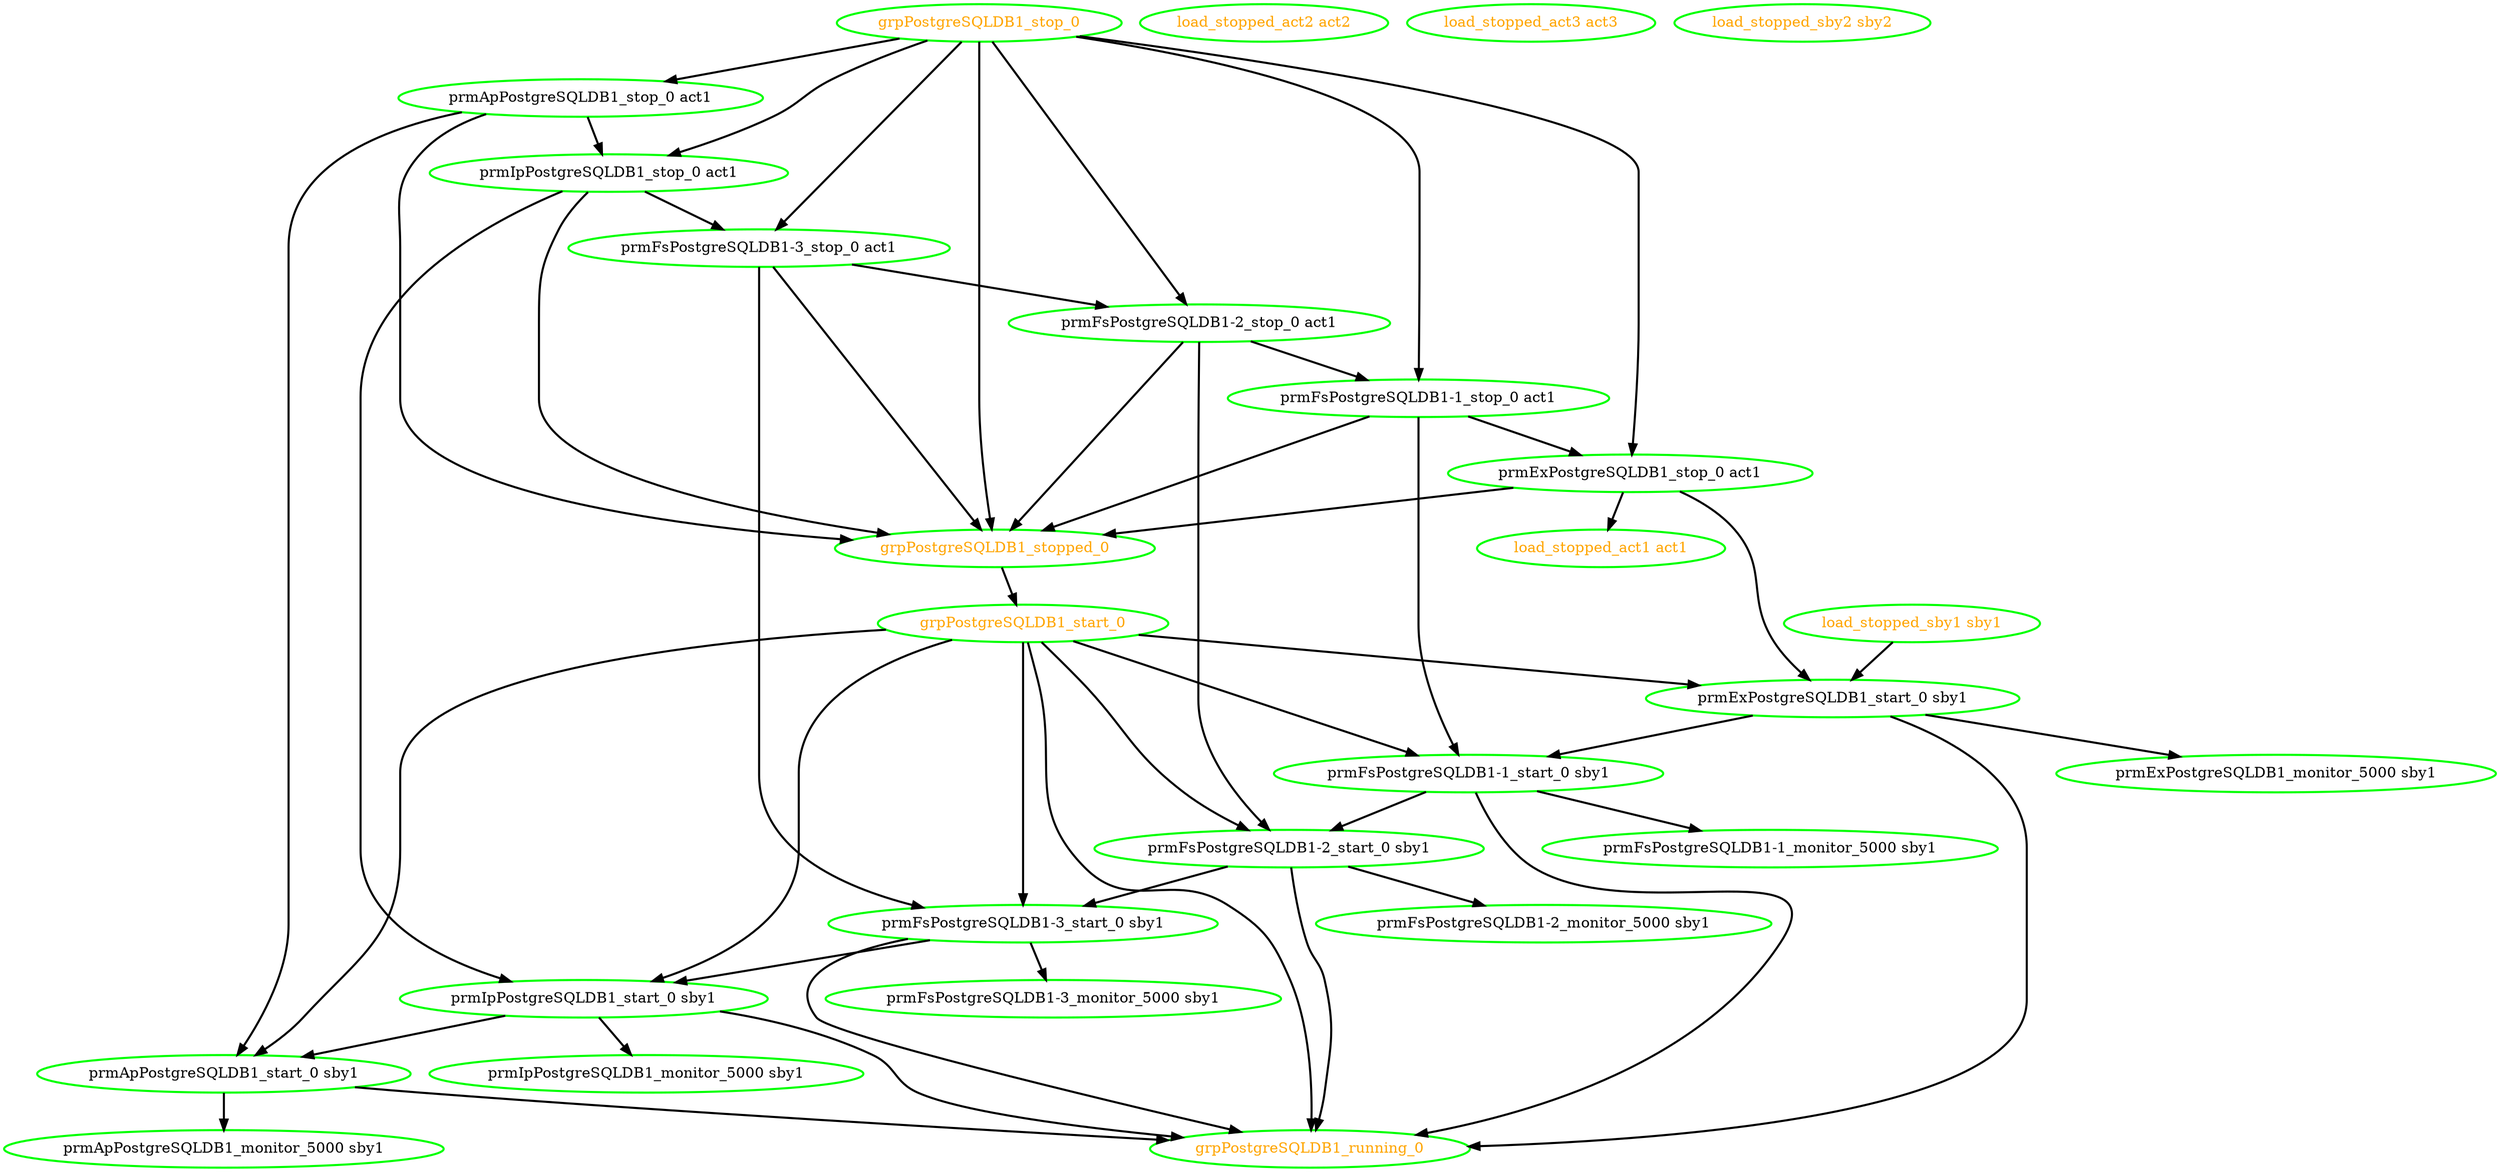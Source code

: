digraph "g" {
"grpPostgreSQLDB1_running_0" [ style=bold color="green" fontcolor="orange"]
"grpPostgreSQLDB1_start_0" -> "grpPostgreSQLDB1_running_0" [ style = bold]
"grpPostgreSQLDB1_start_0" -> "prmApPostgreSQLDB1_start_0 sby1" [ style = bold]
"grpPostgreSQLDB1_start_0" -> "prmExPostgreSQLDB1_start_0 sby1" [ style = bold]
"grpPostgreSQLDB1_start_0" -> "prmFsPostgreSQLDB1-1_start_0 sby1" [ style = bold]
"grpPostgreSQLDB1_start_0" -> "prmFsPostgreSQLDB1-2_start_0 sby1" [ style = bold]
"grpPostgreSQLDB1_start_0" -> "prmFsPostgreSQLDB1-3_start_0 sby1" [ style = bold]
"grpPostgreSQLDB1_start_0" -> "prmIpPostgreSQLDB1_start_0 sby1" [ style = bold]
"grpPostgreSQLDB1_start_0" [ style=bold color="green" fontcolor="orange"]
"grpPostgreSQLDB1_stop_0" -> "grpPostgreSQLDB1_stopped_0" [ style = bold]
"grpPostgreSQLDB1_stop_0" -> "prmApPostgreSQLDB1_stop_0 act1" [ style = bold]
"grpPostgreSQLDB1_stop_0" -> "prmExPostgreSQLDB1_stop_0 act1" [ style = bold]
"grpPostgreSQLDB1_stop_0" -> "prmFsPostgreSQLDB1-1_stop_0 act1" [ style = bold]
"grpPostgreSQLDB1_stop_0" -> "prmFsPostgreSQLDB1-2_stop_0 act1" [ style = bold]
"grpPostgreSQLDB1_stop_0" -> "prmFsPostgreSQLDB1-3_stop_0 act1" [ style = bold]
"grpPostgreSQLDB1_stop_0" -> "prmIpPostgreSQLDB1_stop_0 act1" [ style = bold]
"grpPostgreSQLDB1_stop_0" [ style=bold color="green" fontcolor="orange"]
"grpPostgreSQLDB1_stopped_0" -> "grpPostgreSQLDB1_start_0" [ style = bold]
"grpPostgreSQLDB1_stopped_0" [ style=bold color="green" fontcolor="orange"]
"load_stopped_act1 act1" [ style=bold color="green" fontcolor="orange"]
"load_stopped_act2 act2" [ style=bold color="green" fontcolor="orange"]
"load_stopped_act3 act3" [ style=bold color="green" fontcolor="orange"]
"load_stopped_sby1 sby1" -> "prmExPostgreSQLDB1_start_0 sby1" [ style = bold]
"load_stopped_sby1 sby1" [ style=bold color="green" fontcolor="orange"]
"load_stopped_sby2 sby2" [ style=bold color="green" fontcolor="orange"]
"prmApPostgreSQLDB1_monitor_5000 sby1" [ style=bold color="green" fontcolor="black"]
"prmApPostgreSQLDB1_start_0 sby1" -> "grpPostgreSQLDB1_running_0" [ style = bold]
"prmApPostgreSQLDB1_start_0 sby1" -> "prmApPostgreSQLDB1_monitor_5000 sby1" [ style = bold]
"prmApPostgreSQLDB1_start_0 sby1" [ style=bold color="green" fontcolor="black"]
"prmApPostgreSQLDB1_stop_0 act1" -> "grpPostgreSQLDB1_stopped_0" [ style = bold]
"prmApPostgreSQLDB1_stop_0 act1" -> "prmApPostgreSQLDB1_start_0 sby1" [ style = bold]
"prmApPostgreSQLDB1_stop_0 act1" -> "prmIpPostgreSQLDB1_stop_0 act1" [ style = bold]
"prmApPostgreSQLDB1_stop_0 act1" [ style=bold color="green" fontcolor="black"]
"prmExPostgreSQLDB1_monitor_5000 sby1" [ style=bold color="green" fontcolor="black"]
"prmExPostgreSQLDB1_start_0 sby1" -> "grpPostgreSQLDB1_running_0" [ style = bold]
"prmExPostgreSQLDB1_start_0 sby1" -> "prmExPostgreSQLDB1_monitor_5000 sby1" [ style = bold]
"prmExPostgreSQLDB1_start_0 sby1" -> "prmFsPostgreSQLDB1-1_start_0 sby1" [ style = bold]
"prmExPostgreSQLDB1_start_0 sby1" [ style=bold color="green" fontcolor="black"]
"prmExPostgreSQLDB1_stop_0 act1" -> "grpPostgreSQLDB1_stopped_0" [ style = bold]
"prmExPostgreSQLDB1_stop_0 act1" -> "load_stopped_act1 act1" [ style = bold]
"prmExPostgreSQLDB1_stop_0 act1" -> "prmExPostgreSQLDB1_start_0 sby1" [ style = bold]
"prmExPostgreSQLDB1_stop_0 act1" [ style=bold color="green" fontcolor="black"]
"prmFsPostgreSQLDB1-1_monitor_5000 sby1" [ style=bold color="green" fontcolor="black"]
"prmFsPostgreSQLDB1-1_start_0 sby1" -> "grpPostgreSQLDB1_running_0" [ style = bold]
"prmFsPostgreSQLDB1-1_start_0 sby1" -> "prmFsPostgreSQLDB1-1_monitor_5000 sby1" [ style = bold]
"prmFsPostgreSQLDB1-1_start_0 sby1" -> "prmFsPostgreSQLDB1-2_start_0 sby1" [ style = bold]
"prmFsPostgreSQLDB1-1_start_0 sby1" [ style=bold color="green" fontcolor="black"]
"prmFsPostgreSQLDB1-1_stop_0 act1" -> "grpPostgreSQLDB1_stopped_0" [ style = bold]
"prmFsPostgreSQLDB1-1_stop_0 act1" -> "prmExPostgreSQLDB1_stop_0 act1" [ style = bold]
"prmFsPostgreSQLDB1-1_stop_0 act1" -> "prmFsPostgreSQLDB1-1_start_0 sby1" [ style = bold]
"prmFsPostgreSQLDB1-1_stop_0 act1" [ style=bold color="green" fontcolor="black"]
"prmFsPostgreSQLDB1-2_monitor_5000 sby1" [ style=bold color="green" fontcolor="black"]
"prmFsPostgreSQLDB1-2_start_0 sby1" -> "grpPostgreSQLDB1_running_0" [ style = bold]
"prmFsPostgreSQLDB1-2_start_0 sby1" -> "prmFsPostgreSQLDB1-2_monitor_5000 sby1" [ style = bold]
"prmFsPostgreSQLDB1-2_start_0 sby1" -> "prmFsPostgreSQLDB1-3_start_0 sby1" [ style = bold]
"prmFsPostgreSQLDB1-2_start_0 sby1" [ style=bold color="green" fontcolor="black"]
"prmFsPostgreSQLDB1-2_stop_0 act1" -> "grpPostgreSQLDB1_stopped_0" [ style = bold]
"prmFsPostgreSQLDB1-2_stop_0 act1" -> "prmFsPostgreSQLDB1-1_stop_0 act1" [ style = bold]
"prmFsPostgreSQLDB1-2_stop_0 act1" -> "prmFsPostgreSQLDB1-2_start_0 sby1" [ style = bold]
"prmFsPostgreSQLDB1-2_stop_0 act1" [ style=bold color="green" fontcolor="black"]
"prmFsPostgreSQLDB1-3_monitor_5000 sby1" [ style=bold color="green" fontcolor="black"]
"prmFsPostgreSQLDB1-3_start_0 sby1" -> "grpPostgreSQLDB1_running_0" [ style = bold]
"prmFsPostgreSQLDB1-3_start_0 sby1" -> "prmFsPostgreSQLDB1-3_monitor_5000 sby1" [ style = bold]
"prmFsPostgreSQLDB1-3_start_0 sby1" -> "prmIpPostgreSQLDB1_start_0 sby1" [ style = bold]
"prmFsPostgreSQLDB1-3_start_0 sby1" [ style=bold color="green" fontcolor="black"]
"prmFsPostgreSQLDB1-3_stop_0 act1" -> "grpPostgreSQLDB1_stopped_0" [ style = bold]
"prmFsPostgreSQLDB1-3_stop_0 act1" -> "prmFsPostgreSQLDB1-2_stop_0 act1" [ style = bold]
"prmFsPostgreSQLDB1-3_stop_0 act1" -> "prmFsPostgreSQLDB1-3_start_0 sby1" [ style = bold]
"prmFsPostgreSQLDB1-3_stop_0 act1" [ style=bold color="green" fontcolor="black"]
"prmIpPostgreSQLDB1_monitor_5000 sby1" [ style=bold color="green" fontcolor="black"]
"prmIpPostgreSQLDB1_start_0 sby1" -> "grpPostgreSQLDB1_running_0" [ style = bold]
"prmIpPostgreSQLDB1_start_0 sby1" -> "prmApPostgreSQLDB1_start_0 sby1" [ style = bold]
"prmIpPostgreSQLDB1_start_0 sby1" -> "prmIpPostgreSQLDB1_monitor_5000 sby1" [ style = bold]
"prmIpPostgreSQLDB1_start_0 sby1" [ style=bold color="green" fontcolor="black"]
"prmIpPostgreSQLDB1_stop_0 act1" -> "grpPostgreSQLDB1_stopped_0" [ style = bold]
"prmIpPostgreSQLDB1_stop_0 act1" -> "prmFsPostgreSQLDB1-3_stop_0 act1" [ style = bold]
"prmIpPostgreSQLDB1_stop_0 act1" -> "prmIpPostgreSQLDB1_start_0 sby1" [ style = bold]
"prmIpPostgreSQLDB1_stop_0 act1" [ style=bold color="green" fontcolor="black"]
}
